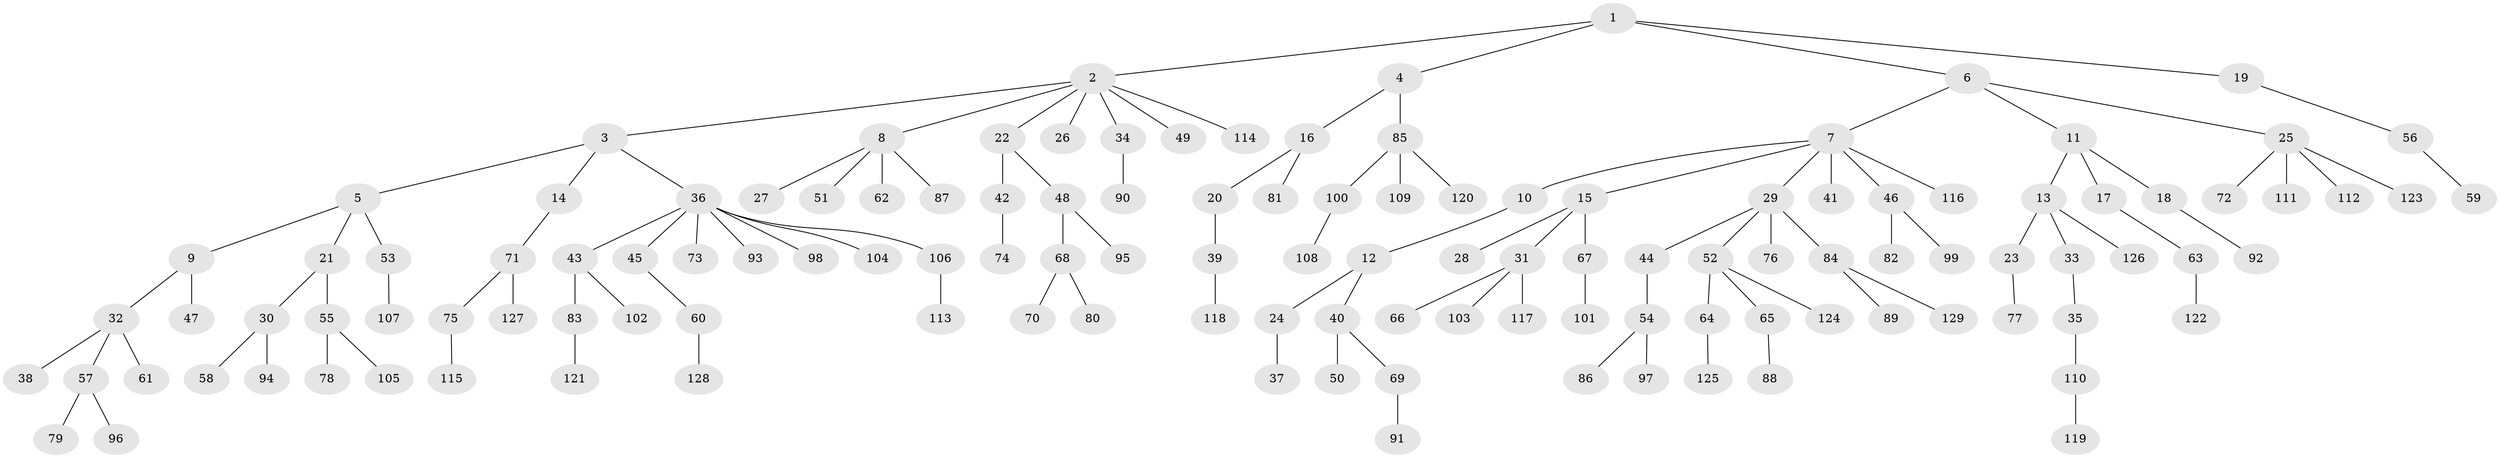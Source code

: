 // Generated by graph-tools (version 1.1) at 2025/15/03/09/25 04:15:37]
// undirected, 129 vertices, 128 edges
graph export_dot {
graph [start="1"]
  node [color=gray90,style=filled];
  1;
  2;
  3;
  4;
  5;
  6;
  7;
  8;
  9;
  10;
  11;
  12;
  13;
  14;
  15;
  16;
  17;
  18;
  19;
  20;
  21;
  22;
  23;
  24;
  25;
  26;
  27;
  28;
  29;
  30;
  31;
  32;
  33;
  34;
  35;
  36;
  37;
  38;
  39;
  40;
  41;
  42;
  43;
  44;
  45;
  46;
  47;
  48;
  49;
  50;
  51;
  52;
  53;
  54;
  55;
  56;
  57;
  58;
  59;
  60;
  61;
  62;
  63;
  64;
  65;
  66;
  67;
  68;
  69;
  70;
  71;
  72;
  73;
  74;
  75;
  76;
  77;
  78;
  79;
  80;
  81;
  82;
  83;
  84;
  85;
  86;
  87;
  88;
  89;
  90;
  91;
  92;
  93;
  94;
  95;
  96;
  97;
  98;
  99;
  100;
  101;
  102;
  103;
  104;
  105;
  106;
  107;
  108;
  109;
  110;
  111;
  112;
  113;
  114;
  115;
  116;
  117;
  118;
  119;
  120;
  121;
  122;
  123;
  124;
  125;
  126;
  127;
  128;
  129;
  1 -- 2;
  1 -- 4;
  1 -- 6;
  1 -- 19;
  2 -- 3;
  2 -- 8;
  2 -- 22;
  2 -- 26;
  2 -- 34;
  2 -- 49;
  2 -- 114;
  3 -- 5;
  3 -- 14;
  3 -- 36;
  4 -- 16;
  4 -- 85;
  5 -- 9;
  5 -- 21;
  5 -- 53;
  6 -- 7;
  6 -- 11;
  6 -- 25;
  7 -- 10;
  7 -- 15;
  7 -- 29;
  7 -- 41;
  7 -- 46;
  7 -- 116;
  8 -- 27;
  8 -- 51;
  8 -- 62;
  8 -- 87;
  9 -- 32;
  9 -- 47;
  10 -- 12;
  11 -- 13;
  11 -- 17;
  11 -- 18;
  12 -- 24;
  12 -- 40;
  13 -- 23;
  13 -- 33;
  13 -- 126;
  14 -- 71;
  15 -- 28;
  15 -- 31;
  15 -- 67;
  16 -- 20;
  16 -- 81;
  17 -- 63;
  18 -- 92;
  19 -- 56;
  20 -- 39;
  21 -- 30;
  21 -- 55;
  22 -- 42;
  22 -- 48;
  23 -- 77;
  24 -- 37;
  25 -- 72;
  25 -- 111;
  25 -- 112;
  25 -- 123;
  29 -- 44;
  29 -- 52;
  29 -- 76;
  29 -- 84;
  30 -- 58;
  30 -- 94;
  31 -- 66;
  31 -- 103;
  31 -- 117;
  32 -- 38;
  32 -- 57;
  32 -- 61;
  33 -- 35;
  34 -- 90;
  35 -- 110;
  36 -- 43;
  36 -- 45;
  36 -- 73;
  36 -- 93;
  36 -- 98;
  36 -- 104;
  36 -- 106;
  39 -- 118;
  40 -- 50;
  40 -- 69;
  42 -- 74;
  43 -- 83;
  43 -- 102;
  44 -- 54;
  45 -- 60;
  46 -- 82;
  46 -- 99;
  48 -- 68;
  48 -- 95;
  52 -- 64;
  52 -- 65;
  52 -- 124;
  53 -- 107;
  54 -- 86;
  54 -- 97;
  55 -- 78;
  55 -- 105;
  56 -- 59;
  57 -- 79;
  57 -- 96;
  60 -- 128;
  63 -- 122;
  64 -- 125;
  65 -- 88;
  67 -- 101;
  68 -- 70;
  68 -- 80;
  69 -- 91;
  71 -- 75;
  71 -- 127;
  75 -- 115;
  83 -- 121;
  84 -- 89;
  84 -- 129;
  85 -- 100;
  85 -- 109;
  85 -- 120;
  100 -- 108;
  106 -- 113;
  110 -- 119;
}
